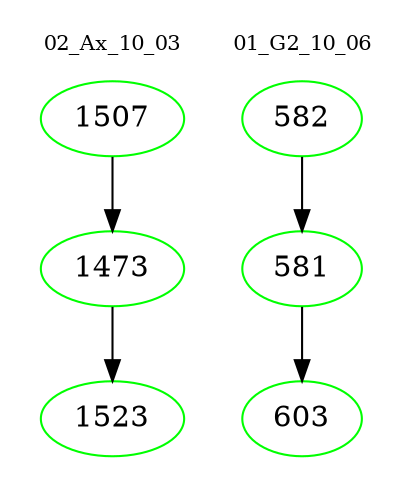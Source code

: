 digraph{
subgraph cluster_0 {
color = white
label = "02_Ax_10_03";
fontsize=10;
T0_1507 [label="1507", color="green"]
T0_1507 -> T0_1473 [color="black"]
T0_1473 [label="1473", color="green"]
T0_1473 -> T0_1523 [color="black"]
T0_1523 [label="1523", color="green"]
}
subgraph cluster_1 {
color = white
label = "01_G2_10_06";
fontsize=10;
T1_582 [label="582", color="green"]
T1_582 -> T1_581 [color="black"]
T1_581 [label="581", color="green"]
T1_581 -> T1_603 [color="black"]
T1_603 [label="603", color="green"]
}
}
